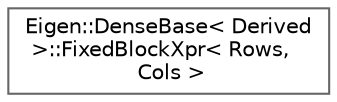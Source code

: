 digraph "Graphical Class Hierarchy"
{
 // LATEX_PDF_SIZE
  bgcolor="transparent";
  edge [fontname=Helvetica,fontsize=10,labelfontname=Helvetica,labelfontsize=10];
  node [fontname=Helvetica,fontsize=10,shape=box,height=0.2,width=0.4];
  rankdir="LR";
  Node0 [id="Node000000",label="Eigen::DenseBase\< Derived\l \>::FixedBlockXpr\< Rows,\l Cols \>",height=0.2,width=0.4,color="grey40", fillcolor="white", style="filled",URL="$structEigen_1_1DenseBase_1_1FixedBlockXpr.html",tooltip=" "];
}
